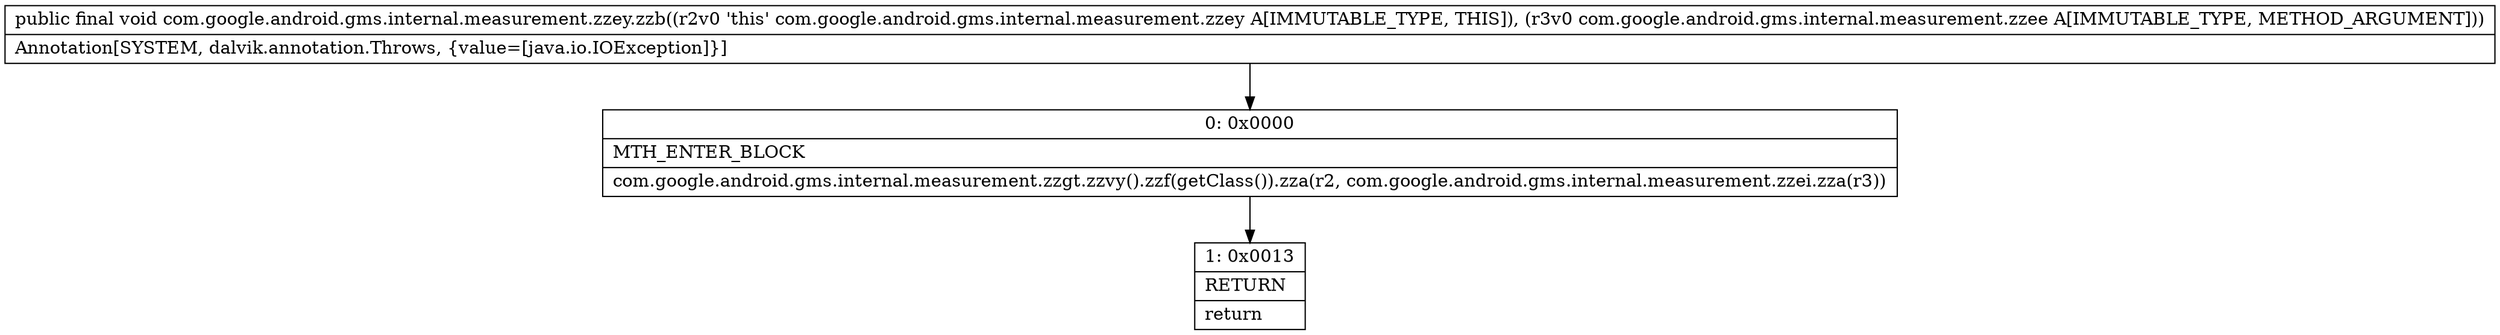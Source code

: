 digraph "CFG forcom.google.android.gms.internal.measurement.zzey.zzb(Lcom\/google\/android\/gms\/internal\/measurement\/zzee;)V" {
Node_0 [shape=record,label="{0\:\ 0x0000|MTH_ENTER_BLOCK\l|com.google.android.gms.internal.measurement.zzgt.zzvy().zzf(getClass()).zza(r2, com.google.android.gms.internal.measurement.zzei.zza(r3))\l}"];
Node_1 [shape=record,label="{1\:\ 0x0013|RETURN\l|return\l}"];
MethodNode[shape=record,label="{public final void com.google.android.gms.internal.measurement.zzey.zzb((r2v0 'this' com.google.android.gms.internal.measurement.zzey A[IMMUTABLE_TYPE, THIS]), (r3v0 com.google.android.gms.internal.measurement.zzee A[IMMUTABLE_TYPE, METHOD_ARGUMENT]))  | Annotation[SYSTEM, dalvik.annotation.Throws, \{value=[java.io.IOException]\}]\l}"];
MethodNode -> Node_0;
Node_0 -> Node_1;
}

